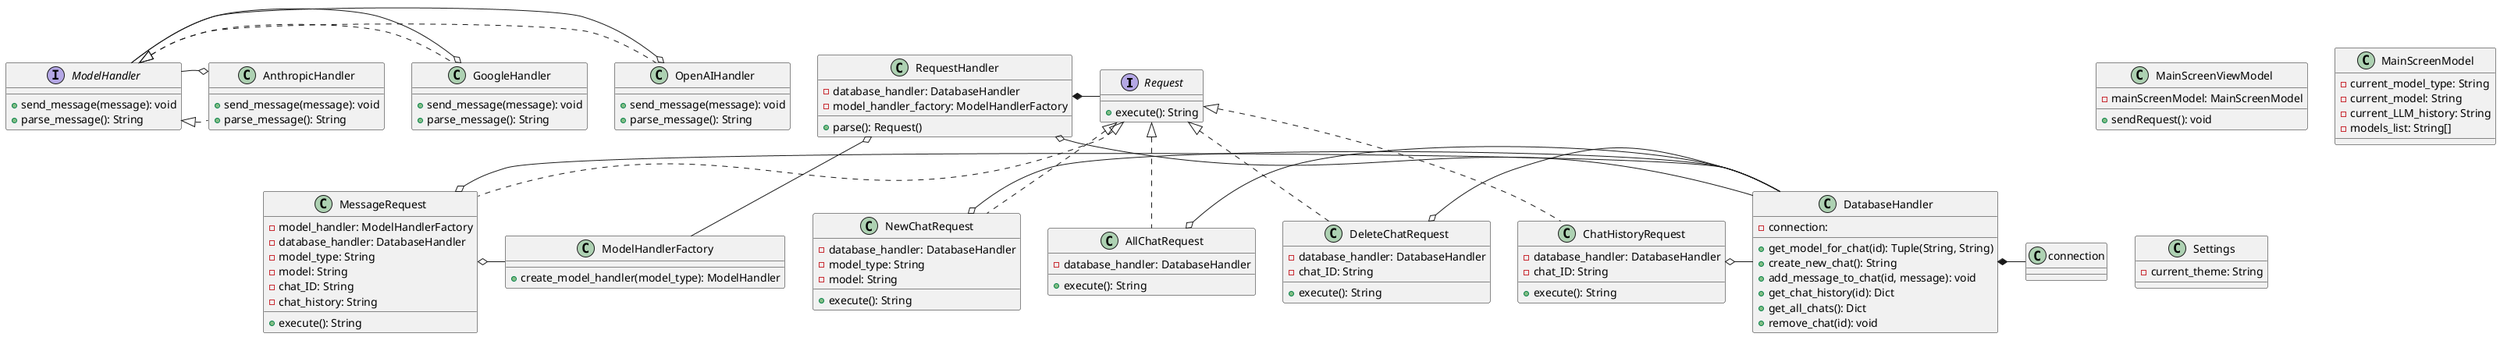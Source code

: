 @startuml
interface Request {
    + execute(): String
}

class NewChatRequest implements Request {
    - database_handler: DatabaseHandler
    - model_type: String
    - model: String
    + execute(): String
}

class MessageRequest implements Request {
    - model_handler: ModelHandlerFactory
    - database_handler: DatabaseHandler
    - model_type: String
    - model: String
    - chat_ID: String
    - chat_history: String
    + execute(): String
}

class AllChatRequest implements Request {
    - database_handler: DatabaseHandler
    + execute(): String
}

class DeleteChatRequest implements Request {
    - database_handler: DatabaseHandler
    - chat_ID: String
    + execute(): String
}

class ChatHistoryRequest implements Request {
    - database_handler: DatabaseHandler
    - chat_ID: String
    + execute(): String
}

class RequestHandler {
    - database_handler: DatabaseHandler
    - model_handler_factory: ModelHandlerFactory
    + parse(): Request()
}

class ModelHandlerFactory {
    + create_model_handler(model_type): ModelHandler
}

class DatabaseHandler {
    - connection: 
    + get_model_for_chat(id): Tuple(String, String)
    + create_new_chat(): String
    + add_message_to_chat(id, message): void 
    + get_chat_history(id): Dict
    + get_all_chats(): Dict
    + remove_chat(id): void
}

interface ModelHandler {
    + send_message(message): void
    + parse_message(): String 
}

class OpenAIHandler implements ModelHandler {
    + send_message(message): void
    + parse_message(): String 
}

class GoogleHandler implements ModelHandler {
    + send_message(message): void
    + parse_message(): String 
}

class AnthropicHandler implements ModelHandler {
    + send_message(message): void
    + parse_message(): String 
}

class MainScreenViewModel {
    - mainScreenModel: MainScreenModel
    + sendRequest(): void
}



class MainScreenModel {
    - current_model_type: String
    - current_model: String
    - current_LLM_history: String
    - models_list: String[]
}

class Settings {
    - current_theme: String
}

RequestHandler o– DatabaseHandler
RequestHandler o– ModelHandlerFactory
DatabaseHandler *– connection

NewChatRequest o– DatabaseHandler
MessageRequest o– DatabaseHandler
AllChatRequest o– DatabaseHandler
DeleteChatRequest o– DatabaseHandler
ChatHistoryRequest o– DatabaseHandler

MessageRequest o– ModelHandlerFactory
RequestHandler *– Request

OpenAIHandler o– ModelHandler
GoogleHandler o– ModelHandler
AnthropicHandler o– ModelHandler
@enduml